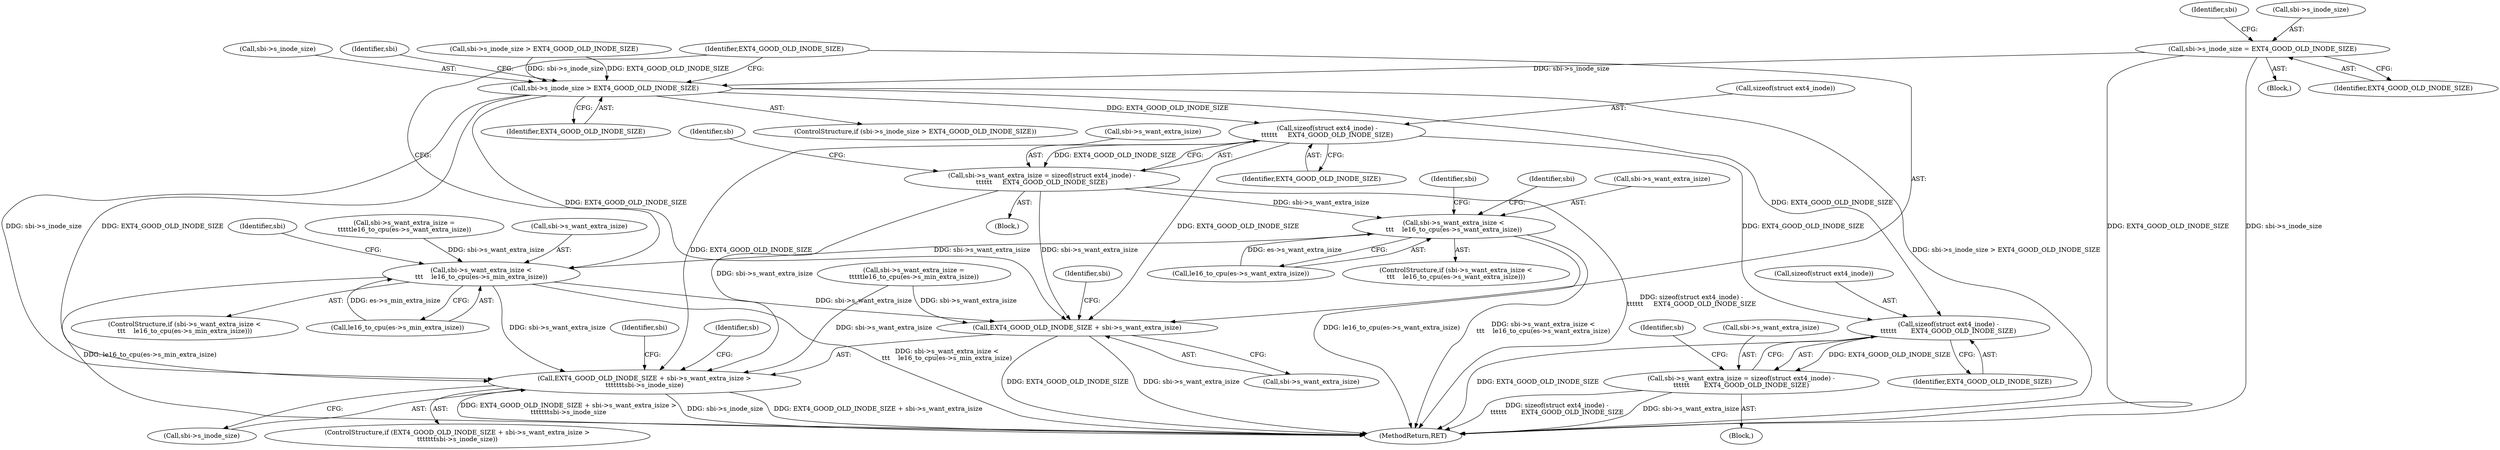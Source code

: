 digraph "0_linux_744692dc059845b2a3022119871846e74d4f6e11_16@pointer" {
"1000702" [label="(Call,sbi->s_inode_size = EXT4_GOOD_OLD_INODE_SIZE)"];
"1001726" [label="(Call,sbi->s_inode_size > EXT4_GOOD_OLD_INODE_SIZE)"];
"1001736" [label="(Call,sizeof(struct ext4_inode) -\n\t\t\t\t\t\t     EXT4_GOOD_OLD_INODE_SIZE)"];
"1001732" [label="(Call,sbi->s_want_extra_isize = sizeof(struct ext4_inode) -\n\t\t\t\t\t\t     EXT4_GOOD_OLD_INODE_SIZE)"];
"1001746" [label="(Call,sbi->s_want_extra_isize <\n\t\t\t    le16_to_cpu(es->s_want_extra_isize))"];
"1001763" [label="(Call,sbi->s_want_extra_isize <\n\t\t\t    le16_to_cpu(es->s_min_extra_isize))"];
"1001780" [label="(Call,EXT4_GOOD_OLD_INODE_SIZE + sbi->s_want_extra_isize >\n\t\t\t\t\t\t\tsbi->s_inode_size)"];
"1001781" [label="(Call,EXT4_GOOD_OLD_INODE_SIZE + sbi->s_want_extra_isize)"];
"1001794" [label="(Call,sizeof(struct ext4_inode) -\n\t\t\t\t\t\t       EXT4_GOOD_OLD_INODE_SIZE)"];
"1001790" [label="(Call,sbi->s_want_extra_isize = sizeof(struct ext4_inode) -\n\t\t\t\t\t\t       EXT4_GOOD_OLD_INODE_SIZE)"];
"1000702" [label="(Call,sbi->s_inode_size = EXT4_GOOD_OLD_INODE_SIZE)"];
"1001730" [label="(Identifier,EXT4_GOOD_OLD_INODE_SIZE)"];
"1001742" [label="(Identifier,sb)"];
"1001762" [label="(ControlStructure,if (sbi->s_want_extra_isize <\n\t\t\t    le16_to_cpu(es->s_min_extra_isize)))"];
"1001747" [label="(Call,sbi->s_want_extra_isize)"];
"1000709" [label="(Identifier,sbi)"];
"1001799" [label="(Identifier,sb)"];
"1001781" [label="(Call,EXT4_GOOD_OLD_INODE_SIZE + sbi->s_want_extra_isize)"];
"1001756" [label="(Identifier,sbi)"];
"1000703" [label="(Call,sbi->s_inode_size)"];
"1001767" [label="(Call,le16_to_cpu(es->s_min_extra_isize))"];
"1001790" [label="(Call,sbi->s_want_extra_isize = sizeof(struct ext4_inode) -\n\t\t\t\t\t\t       EXT4_GOOD_OLD_INODE_SIZE)"];
"1001737" [label="(Call,sizeof(struct ext4_inode))"];
"1001780" [label="(Call,EXT4_GOOD_OLD_INODE_SIZE + sbi->s_want_extra_isize >\n\t\t\t\t\t\t\tsbi->s_inode_size)"];
"1001746" [label="(Call,sbi->s_want_extra_isize <\n\t\t\t    le16_to_cpu(es->s_want_extra_isize))"];
"1001764" [label="(Call,sbi->s_want_extra_isize)"];
"1001791" [label="(Call,sbi->s_want_extra_isize)"];
"1000758" [label="(Call,sbi->s_inode_size > EXT4_GOOD_OLD_INODE_SIZE)"];
"1001750" [label="(Call,le16_to_cpu(es->s_want_extra_isize))"];
"1001783" [label="(Call,sbi->s_want_extra_isize)"];
"1001773" [label="(Identifier,sbi)"];
"1001765" [label="(Identifier,sbi)"];
"1001725" [label="(ControlStructure,if (sbi->s_inode_size > EXT4_GOOD_OLD_INODE_SIZE))"];
"1001795" [label="(Call,sizeof(struct ext4_inode))"];
"1001733" [label="(Call,sbi->s_want_extra_isize)"];
"1001727" [label="(Call,sbi->s_inode_size)"];
"1001736" [label="(Call,sizeof(struct ext4_inode) -\n\t\t\t\t\t\t     EXT4_GOOD_OLD_INODE_SIZE)"];
"1001787" [label="(Identifier,sbi)"];
"1001739" [label="(Identifier,EXT4_GOOD_OLD_INODE_SIZE)"];
"1001745" [label="(ControlStructure,if (sbi->s_want_extra_isize <\n\t\t\t    le16_to_cpu(es->s_want_extra_isize)))"];
"1001726" [label="(Call,sbi->s_inode_size > EXT4_GOOD_OLD_INODE_SIZE)"];
"1001754" [label="(Call,sbi->s_want_extra_isize =\n\t\t\t\t\tle16_to_cpu(es->s_want_extra_isize))"];
"1001789" [label="(Block,)"];
"1001763" [label="(Call,sbi->s_want_extra_isize <\n\t\t\t    le16_to_cpu(es->s_min_extra_isize))"];
"1001731" [label="(Block,)"];
"1001792" [label="(Identifier,sbi)"];
"1000701" [label="(Block,)"];
"1001782" [label="(Identifier,EXT4_GOOD_OLD_INODE_SIZE)"];
"1000706" [label="(Identifier,EXT4_GOOD_OLD_INODE_SIZE)"];
"1001805" [label="(Identifier,sb)"];
"1001794" [label="(Call,sizeof(struct ext4_inode) -\n\t\t\t\t\t\t       EXT4_GOOD_OLD_INODE_SIZE)"];
"1001771" [label="(Call,sbi->s_want_extra_isize =\n\t\t\t\t\tle16_to_cpu(es->s_min_extra_isize))"];
"1001797" [label="(Identifier,EXT4_GOOD_OLD_INODE_SIZE)"];
"1001779" [label="(ControlStructure,if (EXT4_GOOD_OLD_INODE_SIZE + sbi->s_want_extra_isize >\n\t\t\t\t\t\t\tsbi->s_inode_size))"];
"1001732" [label="(Call,sbi->s_want_extra_isize = sizeof(struct ext4_inode) -\n\t\t\t\t\t\t     EXT4_GOOD_OLD_INODE_SIZE)"];
"1001734" [label="(Identifier,sbi)"];
"1002129" [label="(MethodReturn,RET)"];
"1001786" [label="(Call,sbi->s_inode_size)"];
"1000702" -> "1000701"  [label="AST: "];
"1000702" -> "1000706"  [label="CFG: "];
"1000703" -> "1000702"  [label="AST: "];
"1000706" -> "1000702"  [label="AST: "];
"1000709" -> "1000702"  [label="CFG: "];
"1000702" -> "1002129"  [label="DDG: EXT4_GOOD_OLD_INODE_SIZE"];
"1000702" -> "1002129"  [label="DDG: sbi->s_inode_size"];
"1000702" -> "1001726"  [label="DDG: sbi->s_inode_size"];
"1001726" -> "1001725"  [label="AST: "];
"1001726" -> "1001730"  [label="CFG: "];
"1001727" -> "1001726"  [label="AST: "];
"1001730" -> "1001726"  [label="AST: "];
"1001734" -> "1001726"  [label="CFG: "];
"1001782" -> "1001726"  [label="CFG: "];
"1001726" -> "1002129"  [label="DDG: sbi->s_inode_size > EXT4_GOOD_OLD_INODE_SIZE"];
"1000758" -> "1001726"  [label="DDG: sbi->s_inode_size"];
"1000758" -> "1001726"  [label="DDG: EXT4_GOOD_OLD_INODE_SIZE"];
"1001726" -> "1001736"  [label="DDG: EXT4_GOOD_OLD_INODE_SIZE"];
"1001726" -> "1001780"  [label="DDG: EXT4_GOOD_OLD_INODE_SIZE"];
"1001726" -> "1001780"  [label="DDG: sbi->s_inode_size"];
"1001726" -> "1001781"  [label="DDG: EXT4_GOOD_OLD_INODE_SIZE"];
"1001726" -> "1001794"  [label="DDG: EXT4_GOOD_OLD_INODE_SIZE"];
"1001736" -> "1001732"  [label="AST: "];
"1001736" -> "1001739"  [label="CFG: "];
"1001737" -> "1001736"  [label="AST: "];
"1001739" -> "1001736"  [label="AST: "];
"1001732" -> "1001736"  [label="CFG: "];
"1001736" -> "1001732"  [label="DDG: EXT4_GOOD_OLD_INODE_SIZE"];
"1001736" -> "1001780"  [label="DDG: EXT4_GOOD_OLD_INODE_SIZE"];
"1001736" -> "1001781"  [label="DDG: EXT4_GOOD_OLD_INODE_SIZE"];
"1001736" -> "1001794"  [label="DDG: EXT4_GOOD_OLD_INODE_SIZE"];
"1001732" -> "1001731"  [label="AST: "];
"1001733" -> "1001732"  [label="AST: "];
"1001742" -> "1001732"  [label="CFG: "];
"1001732" -> "1002129"  [label="DDG: sizeof(struct ext4_inode) -\n\t\t\t\t\t\t     EXT4_GOOD_OLD_INODE_SIZE"];
"1001732" -> "1001746"  [label="DDG: sbi->s_want_extra_isize"];
"1001732" -> "1001780"  [label="DDG: sbi->s_want_extra_isize"];
"1001732" -> "1001781"  [label="DDG: sbi->s_want_extra_isize"];
"1001746" -> "1001745"  [label="AST: "];
"1001746" -> "1001750"  [label="CFG: "];
"1001747" -> "1001746"  [label="AST: "];
"1001750" -> "1001746"  [label="AST: "];
"1001756" -> "1001746"  [label="CFG: "];
"1001765" -> "1001746"  [label="CFG: "];
"1001746" -> "1002129"  [label="DDG: le16_to_cpu(es->s_want_extra_isize)"];
"1001746" -> "1002129"  [label="DDG: sbi->s_want_extra_isize <\n\t\t\t    le16_to_cpu(es->s_want_extra_isize)"];
"1001750" -> "1001746"  [label="DDG: es->s_want_extra_isize"];
"1001746" -> "1001763"  [label="DDG: sbi->s_want_extra_isize"];
"1001763" -> "1001762"  [label="AST: "];
"1001763" -> "1001767"  [label="CFG: "];
"1001764" -> "1001763"  [label="AST: "];
"1001767" -> "1001763"  [label="AST: "];
"1001773" -> "1001763"  [label="CFG: "];
"1001782" -> "1001763"  [label="CFG: "];
"1001763" -> "1002129"  [label="DDG: le16_to_cpu(es->s_min_extra_isize)"];
"1001763" -> "1002129"  [label="DDG: sbi->s_want_extra_isize <\n\t\t\t    le16_to_cpu(es->s_min_extra_isize)"];
"1001754" -> "1001763"  [label="DDG: sbi->s_want_extra_isize"];
"1001767" -> "1001763"  [label="DDG: es->s_min_extra_isize"];
"1001763" -> "1001780"  [label="DDG: sbi->s_want_extra_isize"];
"1001763" -> "1001781"  [label="DDG: sbi->s_want_extra_isize"];
"1001780" -> "1001779"  [label="AST: "];
"1001780" -> "1001786"  [label="CFG: "];
"1001781" -> "1001780"  [label="AST: "];
"1001786" -> "1001780"  [label="AST: "];
"1001792" -> "1001780"  [label="CFG: "];
"1001805" -> "1001780"  [label="CFG: "];
"1001780" -> "1002129"  [label="DDG: EXT4_GOOD_OLD_INODE_SIZE + sbi->s_want_extra_isize >\n\t\t\t\t\t\t\tsbi->s_inode_size"];
"1001780" -> "1002129"  [label="DDG: sbi->s_inode_size"];
"1001780" -> "1002129"  [label="DDG: EXT4_GOOD_OLD_INODE_SIZE + sbi->s_want_extra_isize"];
"1001771" -> "1001780"  [label="DDG: sbi->s_want_extra_isize"];
"1001781" -> "1001783"  [label="CFG: "];
"1001782" -> "1001781"  [label="AST: "];
"1001783" -> "1001781"  [label="AST: "];
"1001787" -> "1001781"  [label="CFG: "];
"1001781" -> "1002129"  [label="DDG: EXT4_GOOD_OLD_INODE_SIZE"];
"1001781" -> "1002129"  [label="DDG: sbi->s_want_extra_isize"];
"1001771" -> "1001781"  [label="DDG: sbi->s_want_extra_isize"];
"1001794" -> "1001790"  [label="AST: "];
"1001794" -> "1001797"  [label="CFG: "];
"1001795" -> "1001794"  [label="AST: "];
"1001797" -> "1001794"  [label="AST: "];
"1001790" -> "1001794"  [label="CFG: "];
"1001794" -> "1002129"  [label="DDG: EXT4_GOOD_OLD_INODE_SIZE"];
"1001794" -> "1001790"  [label="DDG: EXT4_GOOD_OLD_INODE_SIZE"];
"1001790" -> "1001789"  [label="AST: "];
"1001791" -> "1001790"  [label="AST: "];
"1001799" -> "1001790"  [label="CFG: "];
"1001790" -> "1002129"  [label="DDG: sizeof(struct ext4_inode) -\n\t\t\t\t\t\t       EXT4_GOOD_OLD_INODE_SIZE"];
"1001790" -> "1002129"  [label="DDG: sbi->s_want_extra_isize"];
}
